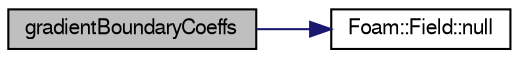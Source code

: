 digraph "gradientBoundaryCoeffs"
{
  bgcolor="transparent";
  edge [fontname="FreeSans",fontsize="10",labelfontname="FreeSans",labelfontsize="10"];
  node [fontname="FreeSans",fontsize="10",shape=record];
  rankdir="LR";
  Node126 [label="gradientBoundaryCoeffs",height=0.2,width=0.4,color="black", fillcolor="grey75", style="filled", fontcolor="black"];
  Node126 -> Node127 [color="midnightblue",fontsize="10",style="solid",fontname="FreeSans"];
  Node127 [label="Foam::Field::null",height=0.2,width=0.4,color="black",URL="$a26466.html#ae0b3a6fd625bba5be58a9219a6afac42",tooltip="Return a null field. "];
}
